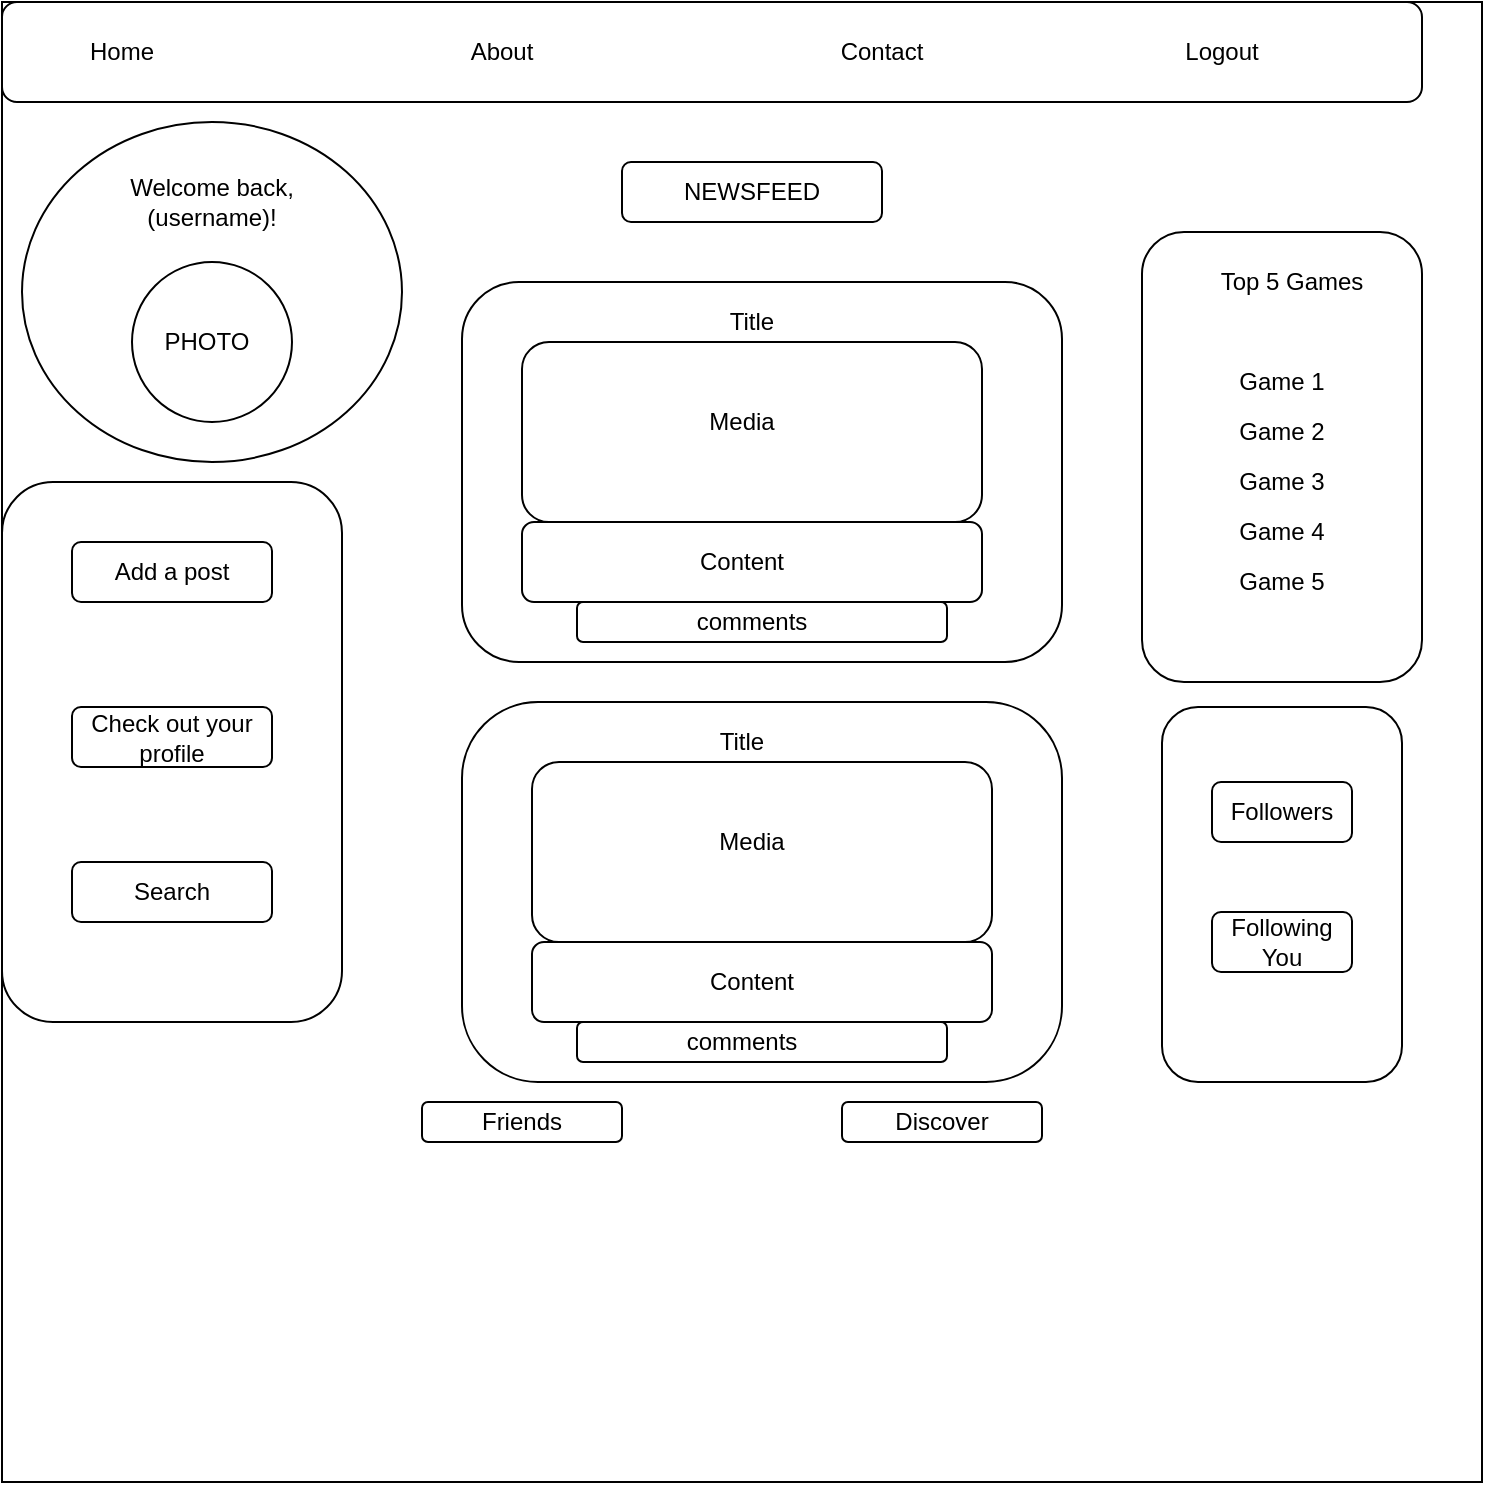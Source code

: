 <mxfile version="13.10.0" type="embed">
    <diagram id="SKUkeMQoMpeZfc3IDOeW" name="Page-1">
        <mxGraphModel dx="903" dy="1746" grid="1" gridSize="10" guides="1" tooltips="1" connect="1" arrows="1" fold="1" page="1" pageScale="1" pageWidth="850" pageHeight="1100" math="0" shadow="0">
            <root>
                <mxCell id="0"/>
                <mxCell id="1" parent="0"/>
                <mxCell id="2" value="" style="whiteSpace=wrap;html=1;aspect=fixed;gradientColor=#ffffff;" parent="1" vertex="1">
                    <mxGeometry x="220" y="-20" width="740" height="740" as="geometry"/>
                </mxCell>
                <mxCell id="55" value="" style="rounded=1;whiteSpace=wrap;html=1;" parent="1" vertex="1">
                    <mxGeometry x="640" y="530" width="100" height="20" as="geometry"/>
                </mxCell>
                <mxCell id="3" value="" style="rounded=1;whiteSpace=wrap;html=1;" parent="1" vertex="1">
                    <mxGeometry x="220" y="-20" width="710" height="50" as="geometry"/>
                </mxCell>
                <mxCell id="4" value="Home" style="text;html=1;strokeColor=none;fillColor=none;align=center;verticalAlign=middle;whiteSpace=wrap;rounded=0;" parent="1" vertex="1">
                    <mxGeometry x="260" y="-5" width="40" height="20" as="geometry"/>
                </mxCell>
                <mxCell id="5" value="About" style="text;html=1;strokeColor=none;fillColor=none;align=center;verticalAlign=middle;whiteSpace=wrap;rounded=0;" parent="1" vertex="1">
                    <mxGeometry x="450" y="-5" width="40" height="20" as="geometry"/>
                </mxCell>
                <mxCell id="6" value="Contact" style="text;html=1;strokeColor=none;fillColor=none;align=center;verticalAlign=middle;whiteSpace=wrap;rounded=0;" parent="1" vertex="1">
                    <mxGeometry x="640" y="-5" width="40" height="20" as="geometry"/>
                </mxCell>
                <mxCell id="8" value="Logout" style="text;html=1;strokeColor=none;fillColor=none;align=center;verticalAlign=middle;whiteSpace=wrap;rounded=0;" parent="1" vertex="1">
                    <mxGeometry x="810" y="-5" width="40" height="20" as="geometry"/>
                </mxCell>
                <mxCell id="9" value="" style="ellipse;whiteSpace=wrap;html=1;" parent="1" vertex="1">
                    <mxGeometry x="230" y="40" width="190" height="170" as="geometry"/>
                </mxCell>
                <mxCell id="10" value="Welcome back, (username)!" style="text;html=1;strokeColor=none;fillColor=none;align=center;verticalAlign=middle;whiteSpace=wrap;rounded=0;" parent="1" vertex="1">
                    <mxGeometry x="270" y="50" width="110" height="60" as="geometry"/>
                </mxCell>
                <mxCell id="12" value="" style="rounded=1;whiteSpace=wrap;html=1;" parent="1" vertex="1">
                    <mxGeometry x="220" y="220" width="170" height="270" as="geometry"/>
                </mxCell>
                <mxCell id="13" value="" style="rounded=1;whiteSpace=wrap;html=1;" parent="1" vertex="1">
                    <mxGeometry x="255" y="250" width="100" height="30" as="geometry"/>
                </mxCell>
                <mxCell id="14" value="" style="rounded=1;whiteSpace=wrap;html=1;" parent="1" vertex="1">
                    <mxGeometry x="255" y="332.5" width="100" height="30" as="geometry"/>
                </mxCell>
                <mxCell id="15" value="" style="rounded=1;whiteSpace=wrap;html=1;" parent="1" vertex="1">
                    <mxGeometry x="255" y="410" width="100" height="30" as="geometry"/>
                </mxCell>
                <mxCell id="16" value="Add a post" style="text;html=1;strokeColor=none;fillColor=none;align=center;verticalAlign=middle;whiteSpace=wrap;rounded=0;" parent="1" vertex="1">
                    <mxGeometry x="270" y="255" width="70" height="20" as="geometry"/>
                </mxCell>
                <mxCell id="17" value="Check out your profile" style="text;html=1;strokeColor=none;fillColor=none;align=center;verticalAlign=middle;whiteSpace=wrap;rounded=0;" parent="1" vertex="1">
                    <mxGeometry x="260" y="340" width="90" height="15" as="geometry"/>
                </mxCell>
                <mxCell id="18" value="Search" style="text;html=1;strokeColor=none;fillColor=none;align=center;verticalAlign=middle;whiteSpace=wrap;rounded=0;" parent="1" vertex="1">
                    <mxGeometry x="285" y="415" width="40" height="20" as="geometry"/>
                </mxCell>
                <mxCell id="21" value="" style="rounded=1;whiteSpace=wrap;html=1;" parent="1" vertex="1">
                    <mxGeometry x="450" y="120" width="300" height="190" as="geometry"/>
                </mxCell>
                <mxCell id="22" value="" style="rounded=1;whiteSpace=wrap;html=1;arcSize=20;" parent="1" vertex="1">
                    <mxGeometry x="450" y="330" width="300" height="190" as="geometry"/>
                </mxCell>
                <mxCell id="23" value="" style="rounded=1;whiteSpace=wrap;html=1;" parent="1" vertex="1">
                    <mxGeometry x="530" y="60" width="130" height="30" as="geometry"/>
                </mxCell>
                <mxCell id="24" value="NEWSFEED" style="text;html=1;strokeColor=none;fillColor=none;align=center;verticalAlign=middle;whiteSpace=wrap;rounded=0;" parent="1" vertex="1">
                    <mxGeometry x="575" y="65" width="40" height="20" as="geometry"/>
                </mxCell>
                <mxCell id="26" value="Title" style="text;html=1;strokeColor=none;fillColor=none;align=center;verticalAlign=middle;whiteSpace=wrap;rounded=0;" parent="1" vertex="1">
                    <mxGeometry x="575" y="130" width="40" height="20" as="geometry"/>
                </mxCell>
                <mxCell id="27" value="" style="rounded=1;whiteSpace=wrap;html=1;" parent="1" vertex="1">
                    <mxGeometry x="480" y="150" width="230" height="90" as="geometry"/>
                </mxCell>
                <mxCell id="28" value="Media" style="text;html=1;strokeColor=none;fillColor=none;align=center;verticalAlign=middle;whiteSpace=wrap;rounded=0;" parent="1" vertex="1">
                    <mxGeometry x="570" y="180" width="40" height="20" as="geometry"/>
                </mxCell>
                <mxCell id="29" value="" style="rounded=1;whiteSpace=wrap;html=1;" parent="1" vertex="1">
                    <mxGeometry x="480" y="240" width="230" height="40" as="geometry"/>
                </mxCell>
                <mxCell id="30" value="" style="rounded=1;whiteSpace=wrap;html=1;" parent="1" vertex="1">
                    <mxGeometry x="507.5" y="280" width="185" height="20" as="geometry"/>
                </mxCell>
                <mxCell id="31" value="Content" style="text;html=1;strokeColor=none;fillColor=none;align=center;verticalAlign=middle;whiteSpace=wrap;rounded=0;" parent="1" vertex="1">
                    <mxGeometry x="570" y="250" width="40" height="20" as="geometry"/>
                </mxCell>
                <mxCell id="32" value="comments" style="text;html=1;strokeColor=none;fillColor=none;align=center;verticalAlign=middle;whiteSpace=wrap;rounded=0;" parent="1" vertex="1">
                    <mxGeometry x="575" y="280" width="40" height="20" as="geometry"/>
                </mxCell>
                <mxCell id="34" value="Title" style="text;html=1;strokeColor=none;fillColor=none;align=center;verticalAlign=middle;whiteSpace=wrap;rounded=0;" parent="1" vertex="1">
                    <mxGeometry x="570" y="340" width="40" height="20" as="geometry"/>
                </mxCell>
                <mxCell id="35" value="" style="rounded=1;whiteSpace=wrap;html=1;" parent="1" vertex="1">
                    <mxGeometry x="485" y="360" width="230" height="90" as="geometry"/>
                </mxCell>
                <mxCell id="36" value="Media" style="text;html=1;strokeColor=none;fillColor=none;align=center;verticalAlign=middle;whiteSpace=wrap;rounded=0;" parent="1" vertex="1">
                    <mxGeometry x="575" y="390" width="40" height="20" as="geometry"/>
                </mxCell>
                <mxCell id="37" value="" style="rounded=1;whiteSpace=wrap;html=1;" parent="1" vertex="1">
                    <mxGeometry x="485" y="450" width="230" height="40" as="geometry"/>
                </mxCell>
                <mxCell id="38" value="" style="rounded=1;whiteSpace=wrap;html=1;" parent="1" vertex="1">
                    <mxGeometry x="507.5" y="490" width="185" height="20" as="geometry"/>
                </mxCell>
                <mxCell id="39" value="Content" style="text;html=1;strokeColor=none;fillColor=none;align=center;verticalAlign=middle;whiteSpace=wrap;rounded=0;" parent="1" vertex="1">
                    <mxGeometry x="575" y="460" width="40" height="20" as="geometry"/>
                </mxCell>
                <mxCell id="40" value="comments" style="text;html=1;strokeColor=none;fillColor=none;align=center;verticalAlign=middle;whiteSpace=wrap;rounded=0;" parent="1" vertex="1">
                    <mxGeometry x="570" y="490" width="40" height="20" as="geometry"/>
                </mxCell>
                <mxCell id="41" value="" style="rounded=1;whiteSpace=wrap;html=1;" parent="1" vertex="1">
                    <mxGeometry x="430" y="530" width="100" height="20" as="geometry"/>
                </mxCell>
                <mxCell id="42" value="Friends" style="text;html=1;strokeColor=none;fillColor=none;align=center;verticalAlign=middle;whiteSpace=wrap;rounded=0;" parent="1" vertex="1">
                    <mxGeometry x="440" y="530" width="80" height="20" as="geometry"/>
                </mxCell>
                <mxCell id="44" value="" style="ellipse;whiteSpace=wrap;html=1;aspect=fixed;" parent="1" vertex="1">
                    <mxGeometry x="285" y="110" width="80" height="80" as="geometry"/>
                </mxCell>
                <mxCell id="45" value="PHOTO" style="text;html=1;strokeColor=none;fillColor=none;align=center;verticalAlign=middle;whiteSpace=wrap;rounded=0;" parent="1" vertex="1">
                    <mxGeometry x="300" y="140" width="45" height="20" as="geometry"/>
                </mxCell>
                <mxCell id="46" value="" style="rounded=1;whiteSpace=wrap;html=1;" parent="1" vertex="1">
                    <mxGeometry x="790" y="95" width="140" height="225" as="geometry"/>
                </mxCell>
                <mxCell id="47" value="Top 5 Games" style="text;html=1;strokeColor=none;fillColor=none;align=center;verticalAlign=middle;whiteSpace=wrap;rounded=0;" parent="1" vertex="1">
                    <mxGeometry x="820" y="110" width="90" height="20" as="geometry"/>
                </mxCell>
                <mxCell id="48" value="Game 1" style="text;html=1;strokeColor=none;fillColor=none;align=center;verticalAlign=middle;whiteSpace=wrap;rounded=0;" parent="1" vertex="1">
                    <mxGeometry x="810" y="160" width="100" height="20" as="geometry"/>
                </mxCell>
                <mxCell id="49" value="Game 2" style="text;html=1;strokeColor=none;fillColor=none;align=center;verticalAlign=middle;whiteSpace=wrap;rounded=0;" parent="1" vertex="1">
                    <mxGeometry x="810" y="185" width="100" height="20" as="geometry"/>
                </mxCell>
                <mxCell id="50" value="Game 3" style="text;html=1;strokeColor=none;fillColor=none;align=center;verticalAlign=middle;whiteSpace=wrap;rounded=0;" parent="1" vertex="1">
                    <mxGeometry x="810" y="210" width="100" height="20" as="geometry"/>
                </mxCell>
                <mxCell id="51" value="Game 4" style="text;html=1;strokeColor=none;fillColor=none;align=center;verticalAlign=middle;whiteSpace=wrap;rounded=0;" parent="1" vertex="1">
                    <mxGeometry x="810" y="235" width="100" height="20" as="geometry"/>
                </mxCell>
                <mxCell id="52" value="Game 5" style="text;html=1;strokeColor=none;fillColor=none;align=center;verticalAlign=middle;whiteSpace=wrap;rounded=0;" parent="1" vertex="1">
                    <mxGeometry x="810" y="260" width="100" height="20" as="geometry"/>
                </mxCell>
                <mxCell id="53" value="Discover" style="text;html=1;strokeColor=none;fillColor=none;align=center;verticalAlign=middle;whiteSpace=wrap;rounded=0;" parent="1" vertex="1">
                    <mxGeometry x="650" y="530" width="80" height="20" as="geometry"/>
                </mxCell>
                <mxCell id="56" value="" style="rounded=1;whiteSpace=wrap;html=1;" parent="1" vertex="1">
                    <mxGeometry x="800" y="332.5" width="120" height="187.5" as="geometry"/>
                </mxCell>
                <mxCell id="57" value="Text" style="text;html=1;strokeColor=none;fillColor=none;align=center;verticalAlign=middle;whiteSpace=wrap;rounded=0;" parent="1" vertex="1">
                    <mxGeometry x="840" y="375" width="40" height="20" as="geometry"/>
                </mxCell>
                <mxCell id="58" value="" style="rounded=1;whiteSpace=wrap;html=1;" parent="1" vertex="1">
                    <mxGeometry x="825" y="370" width="70" height="30" as="geometry"/>
                </mxCell>
                <mxCell id="59" value="" style="rounded=1;whiteSpace=wrap;html=1;" parent="1" vertex="1">
                    <mxGeometry x="825" y="435" width="70" height="30" as="geometry"/>
                </mxCell>
                <mxCell id="60" value="Followers" style="text;html=1;strokeColor=none;fillColor=none;align=center;verticalAlign=middle;whiteSpace=wrap;rounded=0;" parent="1" vertex="1">
                    <mxGeometry x="840" y="375" width="40" height="20" as="geometry"/>
                </mxCell>
                <mxCell id="61" value="Following You" style="text;html=1;strokeColor=none;fillColor=none;align=center;verticalAlign=middle;whiteSpace=wrap;rounded=0;" parent="1" vertex="1">
                    <mxGeometry x="840" y="440" width="40" height="20" as="geometry"/>
                </mxCell>
            </root>
        </mxGraphModel>
    </diagram>
</mxfile>